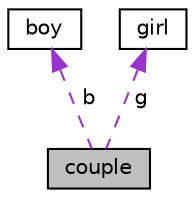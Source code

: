 digraph "couple"
{
  edge [fontname="Helvetica",fontsize="10",labelfontname="Helvetica",labelfontsize="10"];
  node [fontname="Helvetica",fontsize="10",shape=record];
  Node1 [label="couple",height=0.2,width=0.4,color="black", fillcolor="grey75", style="filled", fontcolor="black"];
  Node2 -> Node1 [dir="back",color="darkorchid3",fontsize="10",style="dashed",label=" b" ,fontname="Helvetica"];
  Node2 [label="boy",height=0.2,width=0.4,color="black", fillcolor="white", style="filled",URL="$classboy.html",tooltip="BOY CLASS Contains attributes of all the BOYS. "];
  Node3 -> Node1 [dir="back",color="darkorchid3",fontsize="10",style="dashed",label=" g" ,fontname="Helvetica"];
  Node3 [label="girl",height=0.2,width=0.4,color="black", fillcolor="white", style="filled",URL="$classgirl.html",tooltip="girl CLASS Contains attributes of all the girls. "];
}
